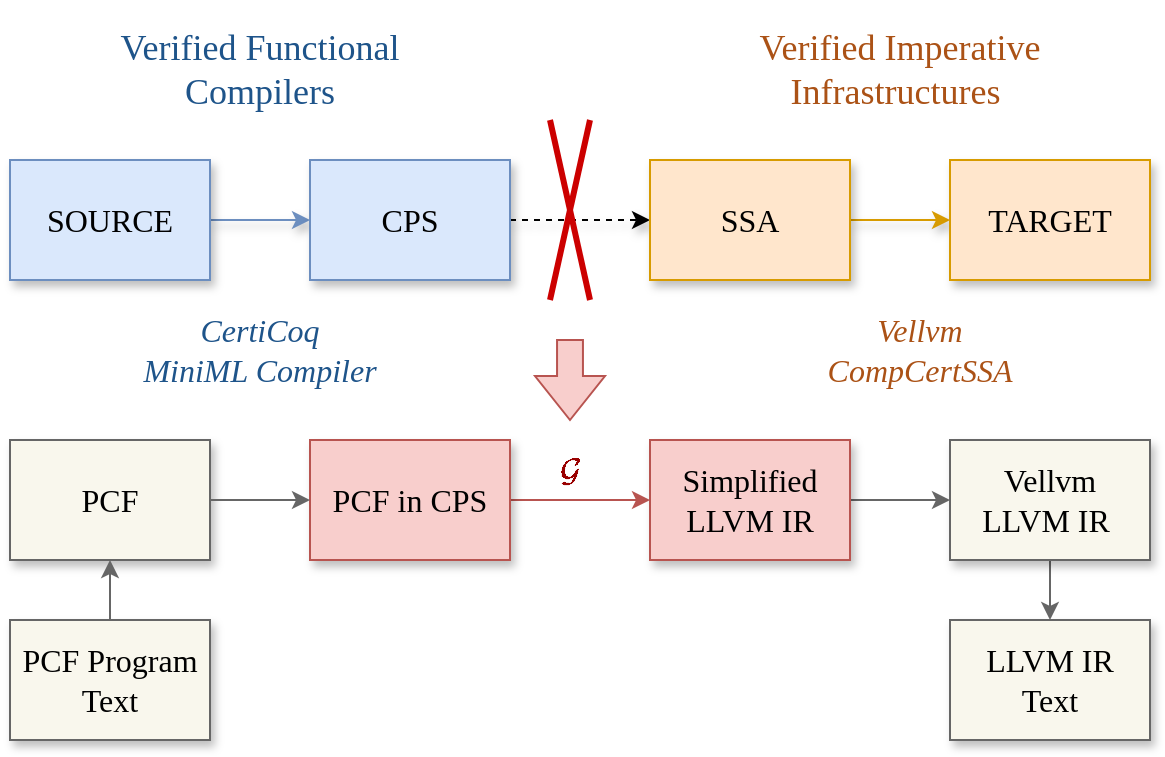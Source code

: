 <mxfile version="21.3.8" type="github">
  <diagram name="第 1 页" id="lPP_x6cyo0iez9X2lXzU">
    <mxGraphModel dx="1306" dy="686" grid="1" gridSize="10" guides="1" tooltips="1" connect="1" arrows="1" fold="1" page="1" pageScale="1" pageWidth="827" pageHeight="1169" math="1" shadow="0">
      <root>
        <mxCell id="0" />
        <mxCell id="1" parent="0" />
        <mxCell id="buMhi8qow5tfLO_RZPMC-3" value="" style="edgeStyle=orthogonalEdgeStyle;rounded=0;orthogonalLoop=1;jettySize=auto;html=1;shadow=1;fillColor=#dae8fc;strokeColor=#6c8ebf;" parent="1" source="buMhi8qow5tfLO_RZPMC-1" target="buMhi8qow5tfLO_RZPMC-2" edge="1">
          <mxGeometry relative="1" as="geometry" />
        </mxCell>
        <mxCell id="buMhi8qow5tfLO_RZPMC-1" value="&lt;font style=&quot;font-size: 16px;&quot; face=&quot;Times New Roman&quot;&gt;SOURCE&lt;/font&gt;" style="rounded=0;whiteSpace=wrap;html=1;shadow=1;fillColor=#dae8fc;strokeColor=#6c8ebf;" parent="1" vertex="1">
          <mxGeometry x="140" y="280" width="100" height="60" as="geometry" />
        </mxCell>
        <mxCell id="buMhi8qow5tfLO_RZPMC-5" value="" style="edgeStyle=orthogonalEdgeStyle;rounded=0;orthogonalLoop=1;jettySize=auto;html=1;dashed=1;shadow=1;" parent="1" source="buMhi8qow5tfLO_RZPMC-2" target="buMhi8qow5tfLO_RZPMC-4" edge="1">
          <mxGeometry relative="1" as="geometry" />
        </mxCell>
        <mxCell id="buMhi8qow5tfLO_RZPMC-2" value="&lt;span style=&quot;color: rgb(0, 0, 0); font-family: &amp;quot;Times New Roman&amp;quot;; font-size: 16px; font-style: normal; font-variant-ligatures: normal; font-variant-caps: normal; font-weight: 400; letter-spacing: normal; orphans: 2; text-align: center; text-indent: 0px; text-transform: none; widows: 2; word-spacing: 0px; -webkit-text-stroke-width: 0px; text-decoration-thickness: initial; text-decoration-style: initial; text-decoration-color: initial; float: none; display: inline !important;&quot;&gt;CPS&lt;/span&gt;" style="rounded=0;whiteSpace=wrap;html=1;shadow=1;fillColor=#dae8fc;strokeColor=#6c8ebf;labelBackgroundColor=none;" parent="1" vertex="1">
          <mxGeometry x="290" y="280" width="100" height="60" as="geometry" />
        </mxCell>
        <mxCell id="buMhi8qow5tfLO_RZPMC-7" value="" style="edgeStyle=orthogonalEdgeStyle;rounded=0;orthogonalLoop=1;jettySize=auto;html=1;shadow=1;fillColor=#ffe6cc;strokeColor=#d79b00;" parent="1" source="buMhi8qow5tfLO_RZPMC-4" target="buMhi8qow5tfLO_RZPMC-6" edge="1">
          <mxGeometry relative="1" as="geometry" />
        </mxCell>
        <mxCell id="buMhi8qow5tfLO_RZPMC-4" value="&lt;span style=&quot;color: rgb(0, 0, 0); font-family: &amp;quot;Times New Roman&amp;quot;; font-size: 16px; font-style: normal; font-variant-ligatures: normal; font-variant-caps: normal; font-weight: 400; letter-spacing: normal; orphans: 2; text-align: center; text-indent: 0px; text-transform: none; widows: 2; word-spacing: 0px; -webkit-text-stroke-width: 0px; text-decoration-thickness: initial; text-decoration-style: initial; text-decoration-color: initial; float: none; display: inline !important;&quot;&gt;SSA&lt;/span&gt;" style="rounded=0;whiteSpace=wrap;html=1;shadow=1;fillColor=#ffe6cc;strokeColor=#d79b00;labelBackgroundColor=none;" parent="1" vertex="1">
          <mxGeometry x="460" y="280" width="100" height="60" as="geometry" />
        </mxCell>
        <mxCell id="buMhi8qow5tfLO_RZPMC-6" value="&lt;span style=&quot;color: rgb(0, 0, 0); font-family: &amp;quot;Times New Roman&amp;quot;; font-size: 16px; font-style: normal; font-variant-ligatures: normal; font-variant-caps: normal; font-weight: 400; letter-spacing: normal; orphans: 2; text-align: center; text-indent: 0px; text-transform: none; widows: 2; word-spacing: 0px; -webkit-text-stroke-width: 0px; text-decoration-thickness: initial; text-decoration-style: initial; text-decoration-color: initial; float: none; display: inline !important;&quot;&gt;TARGET&lt;/span&gt;" style="rounded=0;whiteSpace=wrap;html=1;shadow=1;fillColor=#ffe6cc;strokeColor=#d79b00;labelBackgroundColor=none;" parent="1" vertex="1">
          <mxGeometry x="610" y="280" width="100" height="60" as="geometry" />
        </mxCell>
        <mxCell id="buMhi8qow5tfLO_RZPMC-8" value="&lt;font color=&quot;#1e548a&quot; style=&quot;font-size: 18px;&quot; face=&quot;Times New Roman&quot;&gt;Verified Functional Compilers&lt;/font&gt;" style="text;html=1;strokeColor=none;fillColor=none;align=center;verticalAlign=middle;whiteSpace=wrap;rounded=0;" parent="1" vertex="1">
          <mxGeometry x="180" y="200" width="170" height="70" as="geometry" />
        </mxCell>
        <mxCell id="buMhi8qow5tfLO_RZPMC-9" value="&lt;font color=&quot;#ab5216&quot; style=&quot;font-size: 18px;&quot; face=&quot;Times New Roman&quot;&gt;Verified Imperative Infrastructures&amp;nbsp;&lt;/font&gt;" style="text;html=1;strokeColor=none;fillColor=none;align=center;verticalAlign=middle;whiteSpace=wrap;rounded=0;" parent="1" vertex="1">
          <mxGeometry x="500" y="200" width="170" height="70" as="geometry" />
        </mxCell>
        <mxCell id="buMhi8qow5tfLO_RZPMC-10" value="&lt;font color=&quot;#1e548a&quot; style=&quot;font-size: 16px;&quot; face=&quot;Times New Roman&quot;&gt;&lt;i&gt;CertiCoq&lt;br&gt;MiniML Compiler&lt;/i&gt;&lt;/font&gt;" style="text;html=1;strokeColor=none;fillColor=none;align=center;verticalAlign=middle;whiteSpace=wrap;rounded=0;" parent="1" vertex="1">
          <mxGeometry x="145" y="340" width="240" height="70" as="geometry" />
        </mxCell>
        <mxCell id="buMhi8qow5tfLO_RZPMC-11" value="&lt;font color=&quot;#ab5216&quot; style=&quot;font-size: 16px;&quot; face=&quot;Times New Roman&quot;&gt;&lt;i&gt;Vellvm&lt;br&gt;CompCertSSA&lt;/i&gt;&lt;/font&gt;" style="text;html=1;strokeColor=none;fillColor=none;align=center;verticalAlign=middle;whiteSpace=wrap;rounded=0;" parent="1" vertex="1">
          <mxGeometry x="480" y="340" width="230" height="70" as="geometry" />
        </mxCell>
        <mxCell id="buMhi8qow5tfLO_RZPMC-13" value="" style="endArrow=none;html=1;rounded=0;fillColor=#e51400;strokeColor=#CC0000;strokeWidth=3;" parent="1" edge="1">
          <mxGeometry width="50" height="50" relative="1" as="geometry">
            <mxPoint x="410" y="260" as="sourcePoint" />
            <mxPoint x="430" y="350" as="targetPoint" />
          </mxGeometry>
        </mxCell>
        <mxCell id="buMhi8qow5tfLO_RZPMC-14" value="" style="endArrow=none;html=1;rounded=0;fillColor=#e51400;strokeColor=#CC0000;strokeWidth=3;" parent="1" edge="1">
          <mxGeometry width="50" height="50" relative="1" as="geometry">
            <mxPoint x="430" y="260" as="sourcePoint" />
            <mxPoint x="410" y="350" as="targetPoint" />
          </mxGeometry>
        </mxCell>
        <mxCell id="buMhi8qow5tfLO_RZPMC-15" value="" style="html=1;shadow=0;dashed=0;align=center;verticalAlign=middle;shape=mxgraph.arrows2.arrow;dy=0.63;dx=22;direction=south;notch=0;fillColor=#f8cecc;strokeColor=#b85450;" parent="1" vertex="1">
          <mxGeometry x="402.5" y="370" width="35" height="40" as="geometry" />
        </mxCell>
        <mxCell id="buMhi8qow5tfLO_RZPMC-18" value="" style="edgeStyle=orthogonalEdgeStyle;rounded=0;orthogonalLoop=1;jettySize=auto;html=1;fillColor=#f8cecc;strokeColor=#b85450;" parent="1" source="buMhi8qow5tfLO_RZPMC-16" target="buMhi8qow5tfLO_RZPMC-17" edge="1">
          <mxGeometry relative="1" as="geometry" />
        </mxCell>
        <mxCell id="buMhi8qow5tfLO_RZPMC-16" value="&lt;span style=&quot;color: rgb(0, 0, 0); font-family: &amp;quot;Times New Roman&amp;quot;; font-size: 16px; font-style: normal; font-variant-ligatures: normal; font-variant-caps: normal; font-weight: 400; letter-spacing: normal; orphans: 2; text-align: center; text-indent: 0px; text-transform: none; widows: 2; word-spacing: 0px; -webkit-text-stroke-width: 0px; text-decoration-thickness: initial; text-decoration-style: initial; text-decoration-color: initial; float: none; display: inline !important;&quot;&gt;PCF in CPS&lt;/span&gt;" style="rounded=0;whiteSpace=wrap;html=1;shadow=1;fillColor=#f8cecc;strokeColor=#b85450;labelBackgroundColor=none;" parent="1" vertex="1">
          <mxGeometry x="290" y="420" width="100" height="60" as="geometry" />
        </mxCell>
        <mxCell id="f7-TJBNnsmvPuAk-Daox-8" value="" style="edgeStyle=orthogonalEdgeStyle;rounded=0;orthogonalLoop=1;jettySize=auto;html=1;strokeColor=#666666;" edge="1" parent="1" source="buMhi8qow5tfLO_RZPMC-17" target="f7-TJBNnsmvPuAk-Daox-7">
          <mxGeometry relative="1" as="geometry" />
        </mxCell>
        <mxCell id="buMhi8qow5tfLO_RZPMC-17" value="&lt;font face=&quot;Times New Roman&quot;&gt;&lt;span style=&quot;font-size: 16px;&quot;&gt;Simplified LLVM IR&lt;/span&gt;&lt;/font&gt;" style="rounded=0;whiteSpace=wrap;html=1;shadow=1;fillColor=#f8cecc;strokeColor=#b85450;labelBackgroundColor=none;" parent="1" vertex="1">
          <mxGeometry x="460" y="420" width="100" height="60" as="geometry" />
        </mxCell>
        <mxCell id="JksP4Xf4aLS9SCuGicCJ-13" value="&lt;font color=&quot;#990000&quot; style=&quot;font-size: 16px;&quot; face=&quot;Times New Roman&quot;&gt;$$\mathcal{G}$$&lt;/font&gt;" style="text;html=1;strokeColor=none;fillColor=none;align=center;verticalAlign=middle;whiteSpace=wrap;rounded=0;" parent="1" vertex="1">
          <mxGeometry x="385" y="420" width="70" height="30" as="geometry" />
        </mxCell>
        <mxCell id="f7-TJBNnsmvPuAk-Daox-2" value="PCF" style="rounded=0;whiteSpace=wrap;html=1;labelBackgroundColor=none;fontFamily=Times New Roman;fontSize=16;shadow=1;fillColor=#f9f7ed;strokeColor=#666666;" vertex="1" parent="1">
          <mxGeometry x="140" y="420" width="100" height="60" as="geometry" />
        </mxCell>
        <mxCell id="f7-TJBNnsmvPuAk-Daox-4" value="" style="endArrow=classic;html=1;rounded=0;exitX=1;exitY=0.5;exitDx=0;exitDy=0;entryX=0;entryY=0.5;entryDx=0;entryDy=0;strokeColor=#666666;" edge="1" parent="1" source="f7-TJBNnsmvPuAk-Daox-2" target="buMhi8qow5tfLO_RZPMC-16">
          <mxGeometry width="50" height="50" relative="1" as="geometry">
            <mxPoint x="350" y="490" as="sourcePoint" />
            <mxPoint x="400" y="440" as="targetPoint" />
          </mxGeometry>
        </mxCell>
        <mxCell id="f7-TJBNnsmvPuAk-Daox-6" value="" style="edgeStyle=orthogonalEdgeStyle;rounded=0;orthogonalLoop=1;jettySize=auto;html=1;strokeColor=#666666;" edge="1" parent="1" source="f7-TJBNnsmvPuAk-Daox-5" target="f7-TJBNnsmvPuAk-Daox-2">
          <mxGeometry relative="1" as="geometry" />
        </mxCell>
        <mxCell id="f7-TJBNnsmvPuAk-Daox-5" value="PCF Program &lt;br&gt;Text" style="rounded=0;whiteSpace=wrap;html=1;labelBackgroundColor=none;fontFamily=Times New Roman;fontSize=16;shadow=1;fillColor=#f9f7ed;strokeColor=#666666;" vertex="1" parent="1">
          <mxGeometry x="140" y="510" width="100" height="60" as="geometry" />
        </mxCell>
        <mxCell id="f7-TJBNnsmvPuAk-Daox-11" value="" style="edgeStyle=orthogonalEdgeStyle;rounded=0;orthogonalLoop=1;jettySize=auto;html=1;strokeColor=#666666;" edge="1" parent="1" source="f7-TJBNnsmvPuAk-Daox-7" target="f7-TJBNnsmvPuAk-Daox-9">
          <mxGeometry relative="1" as="geometry" />
        </mxCell>
        <mxCell id="f7-TJBNnsmvPuAk-Daox-7" value="Vellvm &lt;br&gt;LLVM IR&amp;nbsp;" style="rounded=0;whiteSpace=wrap;html=1;labelBackgroundColor=none;fontFamily=Times New Roman;fontSize=16;shadow=1;fillColor=#f9f7ed;strokeColor=#666666;" vertex="1" parent="1">
          <mxGeometry x="610" y="420" width="100" height="60" as="geometry" />
        </mxCell>
        <mxCell id="f7-TJBNnsmvPuAk-Daox-9" value="LLVM IR &lt;br&gt;Text" style="rounded=0;whiteSpace=wrap;html=1;labelBackgroundColor=none;fontFamily=Times New Roman;fontSize=16;shadow=1;fillColor=#f9f7ed;strokeColor=#666666;" vertex="1" parent="1">
          <mxGeometry x="610" y="510" width="100" height="60" as="geometry" />
        </mxCell>
      </root>
    </mxGraphModel>
  </diagram>
</mxfile>
